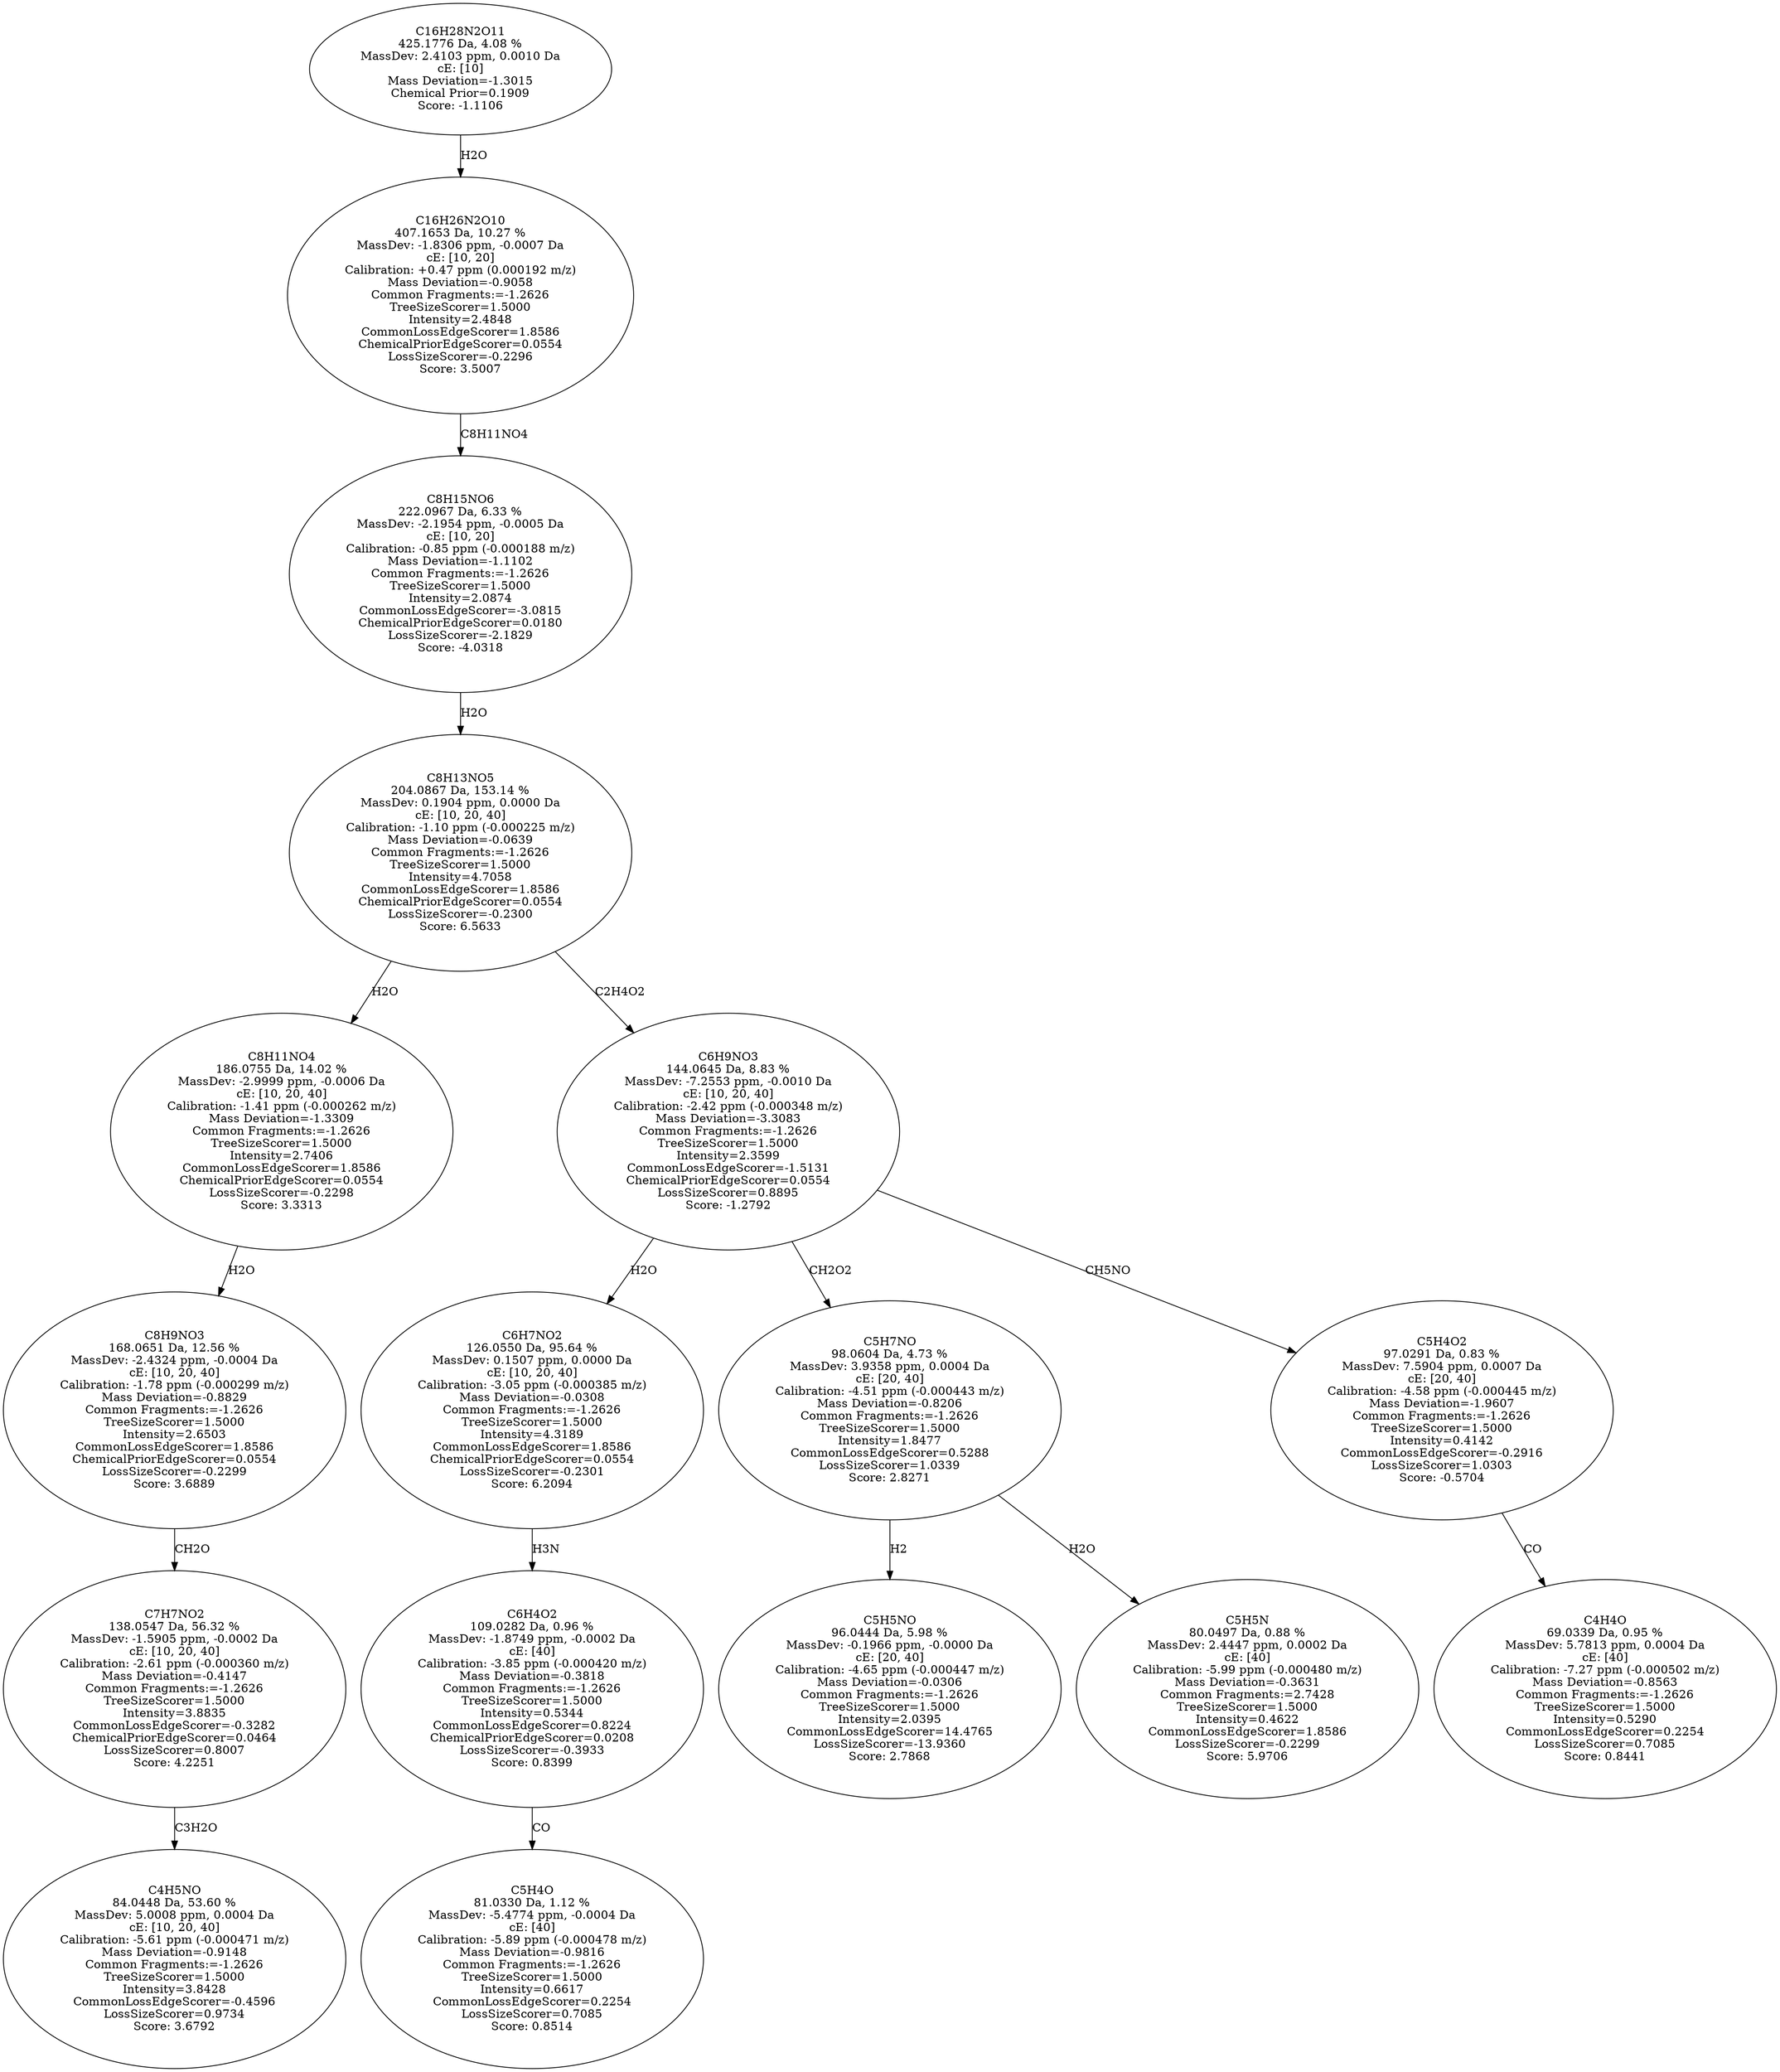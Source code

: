 strict digraph {
v1 [label="C4H5NO\n84.0448 Da, 53.60 %\nMassDev: 5.0008 ppm, 0.0004 Da\ncE: [10, 20, 40]\nCalibration: -5.61 ppm (-0.000471 m/z)\nMass Deviation=-0.9148\nCommon Fragments:=-1.2626\nTreeSizeScorer=1.5000\nIntensity=3.8428\nCommonLossEdgeScorer=-0.4596\nLossSizeScorer=0.9734\nScore: 3.6792"];
v2 [label="C7H7NO2\n138.0547 Da, 56.32 %\nMassDev: -1.5905 ppm, -0.0002 Da\ncE: [10, 20, 40]\nCalibration: -2.61 ppm (-0.000360 m/z)\nMass Deviation=-0.4147\nCommon Fragments:=-1.2626\nTreeSizeScorer=1.5000\nIntensity=3.8835\nCommonLossEdgeScorer=-0.3282\nChemicalPriorEdgeScorer=0.0464\nLossSizeScorer=0.8007\nScore: 4.2251"];
v3 [label="C8H9NO3\n168.0651 Da, 12.56 %\nMassDev: -2.4324 ppm, -0.0004 Da\ncE: [10, 20, 40]\nCalibration: -1.78 ppm (-0.000299 m/z)\nMass Deviation=-0.8829\nCommon Fragments:=-1.2626\nTreeSizeScorer=1.5000\nIntensity=2.6503\nCommonLossEdgeScorer=1.8586\nChemicalPriorEdgeScorer=0.0554\nLossSizeScorer=-0.2299\nScore: 3.6889"];
v4 [label="C8H11NO4\n186.0755 Da, 14.02 %\nMassDev: -2.9999 ppm, -0.0006 Da\ncE: [10, 20, 40]\nCalibration: -1.41 ppm (-0.000262 m/z)\nMass Deviation=-1.3309\nCommon Fragments:=-1.2626\nTreeSizeScorer=1.5000\nIntensity=2.7406\nCommonLossEdgeScorer=1.8586\nChemicalPriorEdgeScorer=0.0554\nLossSizeScorer=-0.2298\nScore: 3.3313"];
v5 [label="C5H4O\n81.0330 Da, 1.12 %\nMassDev: -5.4774 ppm, -0.0004 Da\ncE: [40]\nCalibration: -5.89 ppm (-0.000478 m/z)\nMass Deviation=-0.9816\nCommon Fragments:=-1.2626\nTreeSizeScorer=1.5000\nIntensity=0.6617\nCommonLossEdgeScorer=0.2254\nLossSizeScorer=0.7085\nScore: 0.8514"];
v6 [label="C6H4O2\n109.0282 Da, 0.96 %\nMassDev: -1.8749 ppm, -0.0002 Da\ncE: [40]\nCalibration: -3.85 ppm (-0.000420 m/z)\nMass Deviation=-0.3818\nCommon Fragments:=-1.2626\nTreeSizeScorer=1.5000\nIntensity=0.5344\nCommonLossEdgeScorer=0.8224\nChemicalPriorEdgeScorer=0.0208\nLossSizeScorer=-0.3933\nScore: 0.8399"];
v7 [label="C6H7NO2\n126.0550 Da, 95.64 %\nMassDev: 0.1507 ppm, 0.0000 Da\ncE: [10, 20, 40]\nCalibration: -3.05 ppm (-0.000385 m/z)\nMass Deviation=-0.0308\nCommon Fragments:=-1.2626\nTreeSizeScorer=1.5000\nIntensity=4.3189\nCommonLossEdgeScorer=1.8586\nChemicalPriorEdgeScorer=0.0554\nLossSizeScorer=-0.2301\nScore: 6.2094"];
v8 [label="C5H5NO\n96.0444 Da, 5.98 %\nMassDev: -0.1966 ppm, -0.0000 Da\ncE: [20, 40]\nCalibration: -4.65 ppm (-0.000447 m/z)\nMass Deviation=-0.0306\nCommon Fragments:=-1.2626\nTreeSizeScorer=1.5000\nIntensity=2.0395\nCommonLossEdgeScorer=14.4765\nLossSizeScorer=-13.9360\nScore: 2.7868"];
v9 [label="C5H5N\n80.0497 Da, 0.88 %\nMassDev: 2.4447 ppm, 0.0002 Da\ncE: [40]\nCalibration: -5.99 ppm (-0.000480 m/z)\nMass Deviation=-0.3631\nCommon Fragments:=2.7428\nTreeSizeScorer=1.5000\nIntensity=0.4622\nCommonLossEdgeScorer=1.8586\nLossSizeScorer=-0.2299\nScore: 5.9706"];
v10 [label="C5H7NO\n98.0604 Da, 4.73 %\nMassDev: 3.9358 ppm, 0.0004 Da\ncE: [20, 40]\nCalibration: -4.51 ppm (-0.000443 m/z)\nMass Deviation=-0.8206\nCommon Fragments:=-1.2626\nTreeSizeScorer=1.5000\nIntensity=1.8477\nCommonLossEdgeScorer=0.5288\nLossSizeScorer=1.0339\nScore: 2.8271"];
v11 [label="C4H4O\n69.0339 Da, 0.95 %\nMassDev: 5.7813 ppm, 0.0004 Da\ncE: [40]\nCalibration: -7.27 ppm (-0.000502 m/z)\nMass Deviation=-0.8563\nCommon Fragments:=-1.2626\nTreeSizeScorer=1.5000\nIntensity=0.5290\nCommonLossEdgeScorer=0.2254\nLossSizeScorer=0.7085\nScore: 0.8441"];
v12 [label="C5H4O2\n97.0291 Da, 0.83 %\nMassDev: 7.5904 ppm, 0.0007 Da\ncE: [20, 40]\nCalibration: -4.58 ppm (-0.000445 m/z)\nMass Deviation=-1.9607\nCommon Fragments:=-1.2626\nTreeSizeScorer=1.5000\nIntensity=0.4142\nCommonLossEdgeScorer=-0.2916\nLossSizeScorer=1.0303\nScore: -0.5704"];
v13 [label="C6H9NO3\n144.0645 Da, 8.83 %\nMassDev: -7.2553 ppm, -0.0010 Da\ncE: [10, 20, 40]\nCalibration: -2.42 ppm (-0.000348 m/z)\nMass Deviation=-3.3083\nCommon Fragments:=-1.2626\nTreeSizeScorer=1.5000\nIntensity=2.3599\nCommonLossEdgeScorer=-1.5131\nChemicalPriorEdgeScorer=0.0554\nLossSizeScorer=0.8895\nScore: -1.2792"];
v14 [label="C8H13NO5\n204.0867 Da, 153.14 %\nMassDev: 0.1904 ppm, 0.0000 Da\ncE: [10, 20, 40]\nCalibration: -1.10 ppm (-0.000225 m/z)\nMass Deviation=-0.0639\nCommon Fragments:=-1.2626\nTreeSizeScorer=1.5000\nIntensity=4.7058\nCommonLossEdgeScorer=1.8586\nChemicalPriorEdgeScorer=0.0554\nLossSizeScorer=-0.2300\nScore: 6.5633"];
v15 [label="C8H15NO6\n222.0967 Da, 6.33 %\nMassDev: -2.1954 ppm, -0.0005 Da\ncE: [10, 20]\nCalibration: -0.85 ppm (-0.000188 m/z)\nMass Deviation=-1.1102\nCommon Fragments:=-1.2626\nTreeSizeScorer=1.5000\nIntensity=2.0874\nCommonLossEdgeScorer=-3.0815\nChemicalPriorEdgeScorer=0.0180\nLossSizeScorer=-2.1829\nScore: -4.0318"];
v16 [label="C16H26N2O10\n407.1653 Da, 10.27 %\nMassDev: -1.8306 ppm, -0.0007 Da\ncE: [10, 20]\nCalibration: +0.47 ppm (0.000192 m/z)\nMass Deviation=-0.9058\nCommon Fragments:=-1.2626\nTreeSizeScorer=1.5000\nIntensity=2.4848\nCommonLossEdgeScorer=1.8586\nChemicalPriorEdgeScorer=0.0554\nLossSizeScorer=-0.2296\nScore: 3.5007"];
v17 [label="C16H28N2O11\n425.1776 Da, 4.08 %\nMassDev: 2.4103 ppm, 0.0010 Da\ncE: [10]\nMass Deviation=-1.3015\nChemical Prior=0.1909\nScore: -1.1106"];
v2 -> v1 [label="C3H2O"];
v3 -> v2 [label="CH2O"];
v4 -> v3 [label="H2O"];
v14 -> v4 [label="H2O"];
v6 -> v5 [label="CO"];
v7 -> v6 [label="H3N"];
v13 -> v7 [label="H2O"];
v10 -> v8 [label="H2"];
v10 -> v9 [label="H2O"];
v13 -> v10 [label="CH2O2"];
v12 -> v11 [label="CO"];
v13 -> v12 [label="CH5NO"];
v14 -> v13 [label="C2H4O2"];
v15 -> v14 [label="H2O"];
v16 -> v15 [label="C8H11NO4"];
v17 -> v16 [label="H2O"];
}